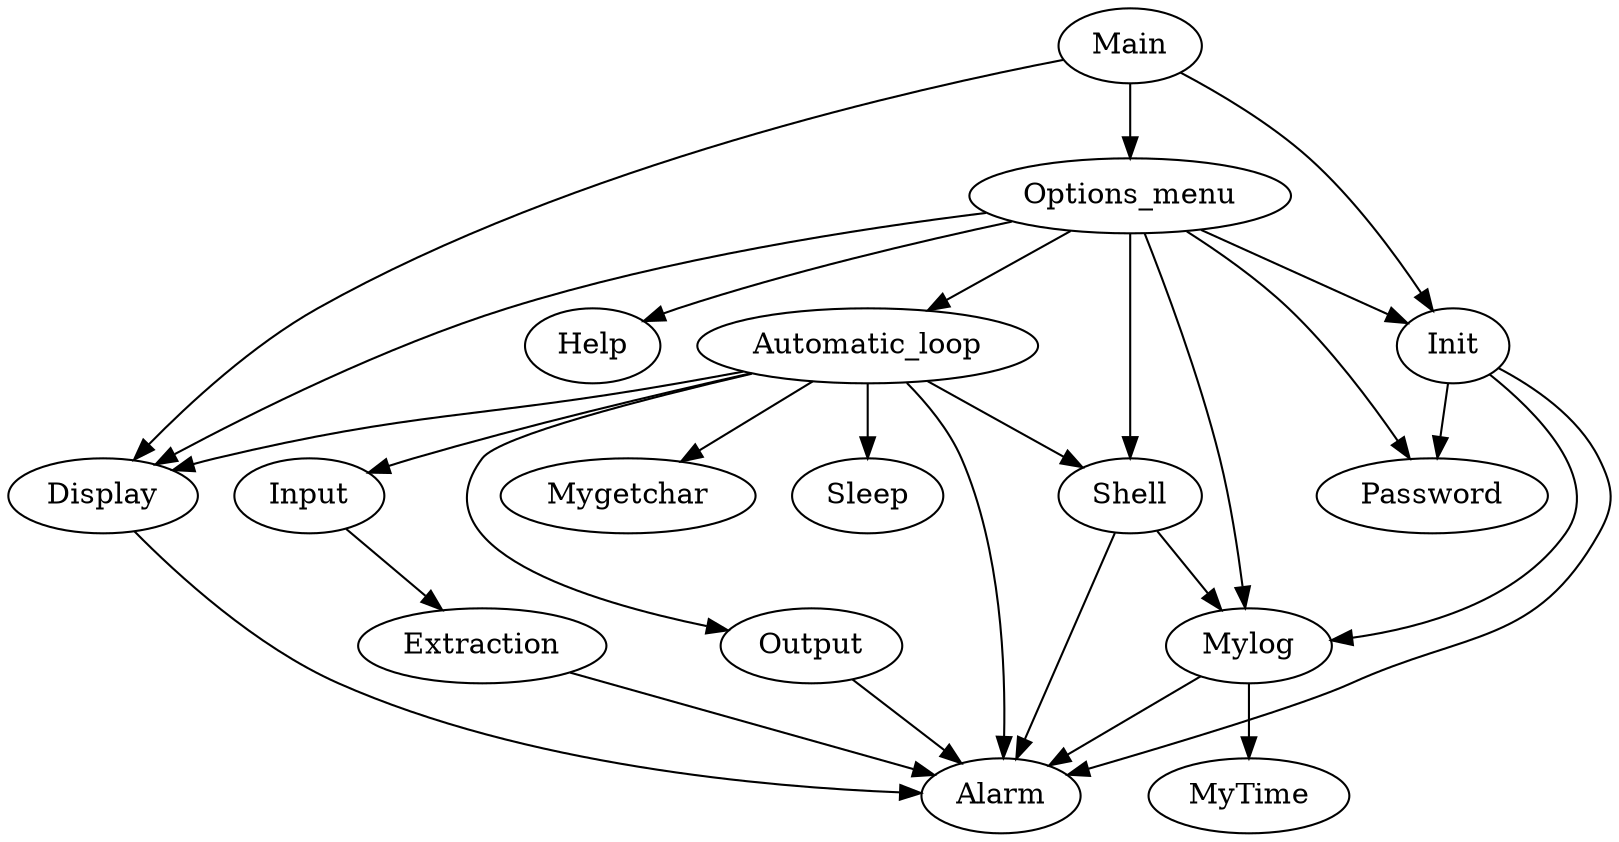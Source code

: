 digraph G
{
	Alarm;
	Automatic_loop;
	Display;
	Extraction;
	Help;
	Init;
	Input;
	Main;
	Mygetchar;
	Mylog;
	MyTime;
	Options_menu;
	Output;
	Password;
	Shell;
	Sleep;

	Automatic_loop -> {Shell; Display; Input; Alarm; Output; Sleep; Mygetchar;}
	Display -> Alarm;
	Extraction -> Alarm;
	Init -> {Alarm; Password; Mylog;}
	Input -> Extraction
	Main -> {Init; Display; Options_menu;}
	Mylog -> {MyTime; Alarm;}
	Options_menu -> {Password; Shell; Display; Automatic_loop; Init; Mylog; Help;}
	Output -> Alarm;
	Shell -> {Alarm; Mylog;}
}